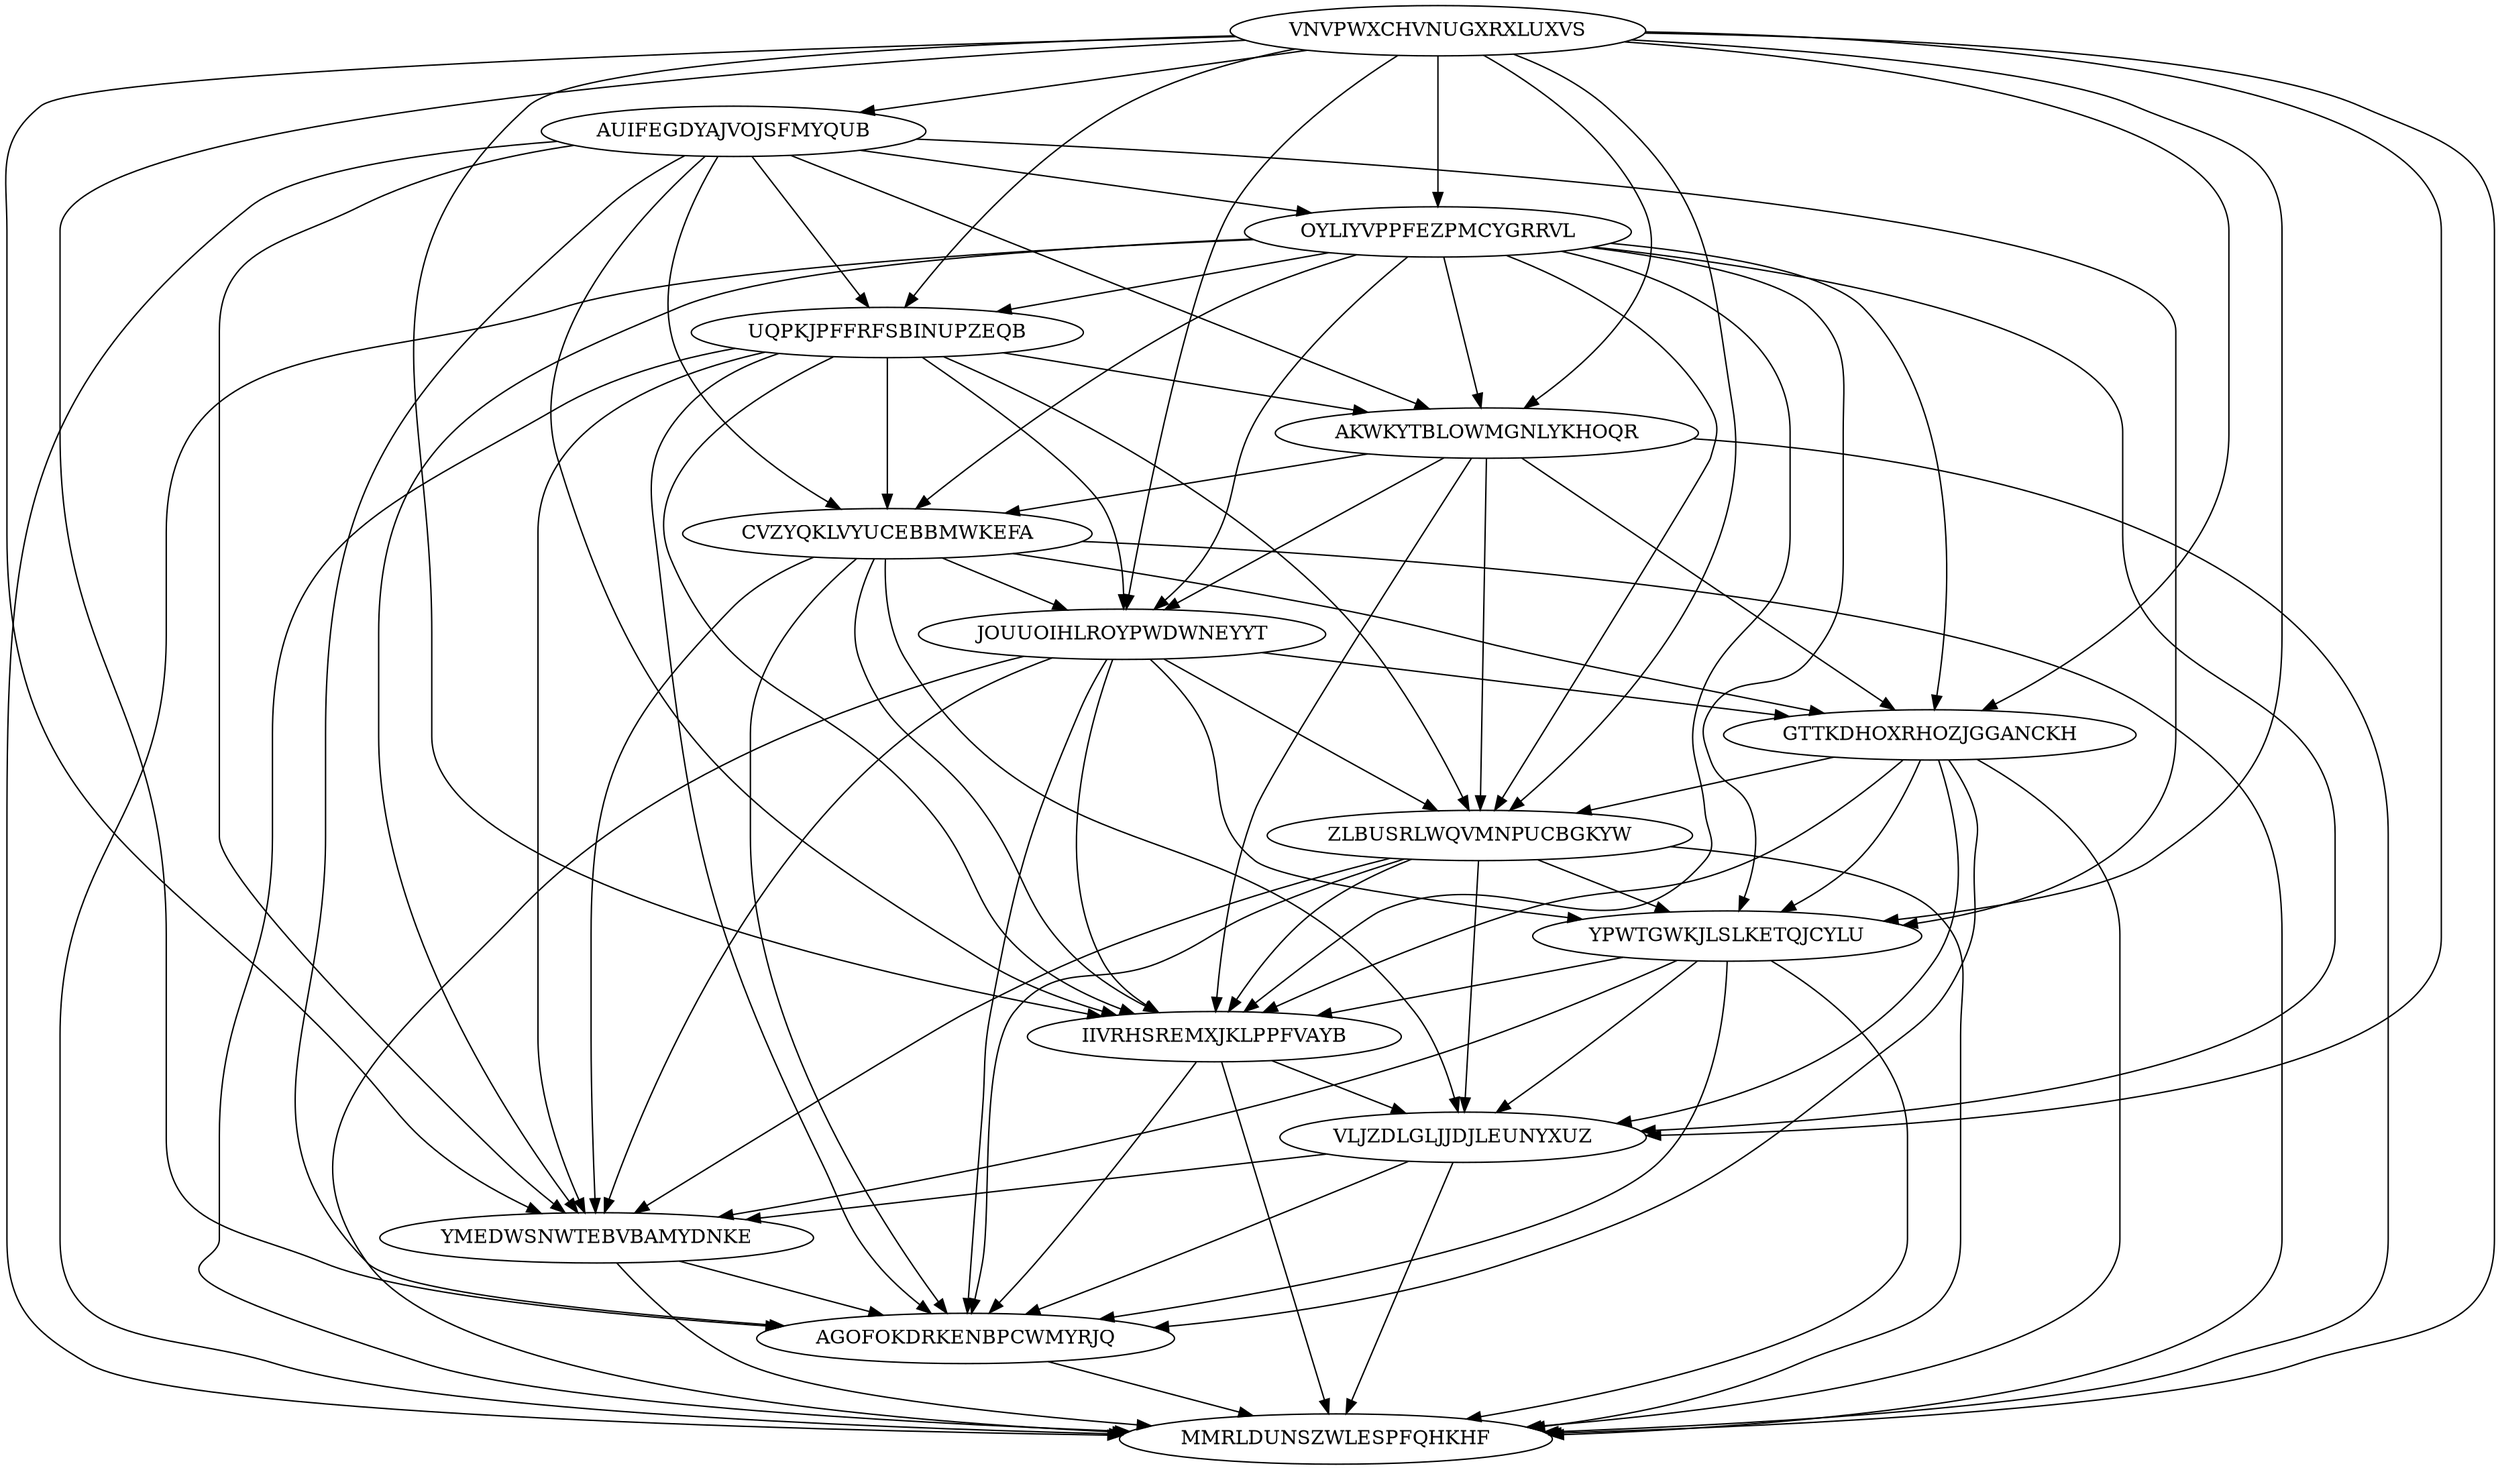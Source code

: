 digraph N15M87 {
	VNVPWXCHVNUGXRXLUXVS	[Weight=12];
	AUIFEGDYAJVOJSFMYQUB	[Weight=11];
	OYLIYVPPFEZPMCYGRRVL	[Weight=10];
	UQPKJPFFRFSBINUPZEQB	[Weight=16];
	AKWKYTBLOWMGNLYKHOQR	[Weight=13];
	CVZYQKLVYUCEBBMWKEFA	[Weight=12];
	JOUUOIHLROYPWDWNEYYT	[Weight=19];
	GTTKDHOXRHOZJGGANCKH	[Weight=10];
	ZLBUSRLWQVMNPUCBGKYW	[Weight=17];
	YPWTGWKJLSLKETQJCYLU	[Weight=11];
	IIVRHSREMXJKLPPFVAYB	[Weight=14];
	VLJZDLGLJJDJLEUNYXUZ	[Weight=14];
	YMEDWSNWTEBVBAMYDNKE	[Weight=18];
	AGOFOKDRKENBPCWMYRJQ	[Weight=18];
	MMRLDUNSZWLESPFQHKHF	[Weight=14];
	OYLIYVPPFEZPMCYGRRVL -> CVZYQKLVYUCEBBMWKEFA [Weight=18];
	ZLBUSRLWQVMNPUCBGKYW -> AGOFOKDRKENBPCWMYRJQ [Weight=18];
	AUIFEGDYAJVOJSFMYQUB -> IIVRHSREMXJKLPPFVAYB [Weight=14];
	IIVRHSREMXJKLPPFVAYB -> AGOFOKDRKENBPCWMYRJQ [Weight=15];
	AKWKYTBLOWMGNLYKHOQR -> ZLBUSRLWQVMNPUCBGKYW [Weight=11];
	OYLIYVPPFEZPMCYGRRVL -> JOUUOIHLROYPWDWNEYYT [Weight=11];
	AUIFEGDYAJVOJSFMYQUB -> UQPKJPFFRFSBINUPZEQB [Weight=12];
	VNVPWXCHVNUGXRXLUXVS -> AGOFOKDRKENBPCWMYRJQ [Weight=11];
	UQPKJPFFRFSBINUPZEQB -> AGOFOKDRKENBPCWMYRJQ [Weight=19];
	JOUUOIHLROYPWDWNEYYT -> IIVRHSREMXJKLPPFVAYB [Weight=19];
	VLJZDLGLJJDJLEUNYXUZ -> AGOFOKDRKENBPCWMYRJQ [Weight=14];
	UQPKJPFFRFSBINUPZEQB -> ZLBUSRLWQVMNPUCBGKYW [Weight=18];
	AGOFOKDRKENBPCWMYRJQ -> MMRLDUNSZWLESPFQHKHF [Weight=18];
	JOUUOIHLROYPWDWNEYYT -> MMRLDUNSZWLESPFQHKHF [Weight=13];
	AUIFEGDYAJVOJSFMYQUB -> OYLIYVPPFEZPMCYGRRVL [Weight=12];
	GTTKDHOXRHOZJGGANCKH -> YPWTGWKJLSLKETQJCYLU [Weight=10];
	VNVPWXCHVNUGXRXLUXVS -> GTTKDHOXRHOZJGGANCKH [Weight=18];
	UQPKJPFFRFSBINUPZEQB -> MMRLDUNSZWLESPFQHKHF [Weight=18];
	VNVPWXCHVNUGXRXLUXVS -> IIVRHSREMXJKLPPFVAYB [Weight=15];
	VNVPWXCHVNUGXRXLUXVS -> YMEDWSNWTEBVBAMYDNKE [Weight=12];
	JOUUOIHLROYPWDWNEYYT -> ZLBUSRLWQVMNPUCBGKYW [Weight=19];
	AKWKYTBLOWMGNLYKHOQR -> JOUUOIHLROYPWDWNEYYT [Weight=17];
	CVZYQKLVYUCEBBMWKEFA -> AGOFOKDRKENBPCWMYRJQ [Weight=13];
	VNVPWXCHVNUGXRXLUXVS -> UQPKJPFFRFSBINUPZEQB [Weight=10];
	VLJZDLGLJJDJLEUNYXUZ -> MMRLDUNSZWLESPFQHKHF [Weight=10];
	ZLBUSRLWQVMNPUCBGKYW -> YMEDWSNWTEBVBAMYDNKE [Weight=12];
	YMEDWSNWTEBVBAMYDNKE -> MMRLDUNSZWLESPFQHKHF [Weight=17];
	IIVRHSREMXJKLPPFVAYB -> MMRLDUNSZWLESPFQHKHF [Weight=14];
	OYLIYVPPFEZPMCYGRRVL -> VLJZDLGLJJDJLEUNYXUZ [Weight=20];
	VNVPWXCHVNUGXRXLUXVS -> YPWTGWKJLSLKETQJCYLU [Weight=20];
	CVZYQKLVYUCEBBMWKEFA -> IIVRHSREMXJKLPPFVAYB [Weight=10];
	GTTKDHOXRHOZJGGANCKH -> VLJZDLGLJJDJLEUNYXUZ [Weight=14];
	UQPKJPFFRFSBINUPZEQB -> CVZYQKLVYUCEBBMWKEFA [Weight=12];
	OYLIYVPPFEZPMCYGRRVL -> MMRLDUNSZWLESPFQHKHF [Weight=10];
	CVZYQKLVYUCEBBMWKEFA -> MMRLDUNSZWLESPFQHKHF [Weight=17];
	AKWKYTBLOWMGNLYKHOQR -> MMRLDUNSZWLESPFQHKHF [Weight=17];
	AKWKYTBLOWMGNLYKHOQR -> CVZYQKLVYUCEBBMWKEFA [Weight=20];
	YPWTGWKJLSLKETQJCYLU -> YMEDWSNWTEBVBAMYDNKE [Weight=17];
	ZLBUSRLWQVMNPUCBGKYW -> YPWTGWKJLSLKETQJCYLU [Weight=10];
	YPWTGWKJLSLKETQJCYLU -> VLJZDLGLJJDJLEUNYXUZ [Weight=11];
	VNVPWXCHVNUGXRXLUXVS -> ZLBUSRLWQVMNPUCBGKYW [Weight=12];
	AUIFEGDYAJVOJSFMYQUB -> CVZYQKLVYUCEBBMWKEFA [Weight=17];
	ZLBUSRLWQVMNPUCBGKYW -> MMRLDUNSZWLESPFQHKHF [Weight=20];
	OYLIYVPPFEZPMCYGRRVL -> YPWTGWKJLSLKETQJCYLU [Weight=16];
	CVZYQKLVYUCEBBMWKEFA -> JOUUOIHLROYPWDWNEYYT [Weight=11];
	YPWTGWKJLSLKETQJCYLU -> AGOFOKDRKENBPCWMYRJQ [Weight=16];
	JOUUOIHLROYPWDWNEYYT -> GTTKDHOXRHOZJGGANCKH [Weight=12];
	AUIFEGDYAJVOJSFMYQUB -> YMEDWSNWTEBVBAMYDNKE [Weight=20];
	VNVPWXCHVNUGXRXLUXVS -> AKWKYTBLOWMGNLYKHOQR [Weight=11];
	CVZYQKLVYUCEBBMWKEFA -> GTTKDHOXRHOZJGGANCKH [Weight=18];
	VNVPWXCHVNUGXRXLUXVS -> JOUUOIHLROYPWDWNEYYT [Weight=15];
	AUIFEGDYAJVOJSFMYQUB -> MMRLDUNSZWLESPFQHKHF [Weight=12];
	OYLIYVPPFEZPMCYGRRVL -> UQPKJPFFRFSBINUPZEQB [Weight=19];
	AUIFEGDYAJVOJSFMYQUB -> AKWKYTBLOWMGNLYKHOQR [Weight=20];
	VLJZDLGLJJDJLEUNYXUZ -> YMEDWSNWTEBVBAMYDNKE [Weight=20];
	UQPKJPFFRFSBINUPZEQB -> JOUUOIHLROYPWDWNEYYT [Weight=13];
	OYLIYVPPFEZPMCYGRRVL -> GTTKDHOXRHOZJGGANCKH [Weight=18];
	JOUUOIHLROYPWDWNEYYT -> YPWTGWKJLSLKETQJCYLU [Weight=12];
	ZLBUSRLWQVMNPUCBGKYW -> VLJZDLGLJJDJLEUNYXUZ [Weight=15];
	AKWKYTBLOWMGNLYKHOQR -> IIVRHSREMXJKLPPFVAYB [Weight=13];
	GTTKDHOXRHOZJGGANCKH -> IIVRHSREMXJKLPPFVAYB [Weight=13];
	OYLIYVPPFEZPMCYGRRVL -> AKWKYTBLOWMGNLYKHOQR [Weight=13];
	YPWTGWKJLSLKETQJCYLU -> MMRLDUNSZWLESPFQHKHF [Weight=13];
	GTTKDHOXRHOZJGGANCKH -> ZLBUSRLWQVMNPUCBGKYW [Weight=12];
	VNVPWXCHVNUGXRXLUXVS -> OYLIYVPPFEZPMCYGRRVL [Weight=11];
	YMEDWSNWTEBVBAMYDNKE -> AGOFOKDRKENBPCWMYRJQ [Weight=11];
	GTTKDHOXRHOZJGGANCKH -> AGOFOKDRKENBPCWMYRJQ [Weight=15];
	OYLIYVPPFEZPMCYGRRVL -> IIVRHSREMXJKLPPFVAYB [Weight=12];
	VNVPWXCHVNUGXRXLUXVS -> MMRLDUNSZWLESPFQHKHF [Weight=20];
	VNVPWXCHVNUGXRXLUXVS -> AUIFEGDYAJVOJSFMYQUB [Weight=14];
	UQPKJPFFRFSBINUPZEQB -> YMEDWSNWTEBVBAMYDNKE [Weight=12];
	GTTKDHOXRHOZJGGANCKH -> MMRLDUNSZWLESPFQHKHF [Weight=18];
	JOUUOIHLROYPWDWNEYYT -> AGOFOKDRKENBPCWMYRJQ [Weight=20];
	CVZYQKLVYUCEBBMWKEFA -> YMEDWSNWTEBVBAMYDNKE [Weight=10];
	AUIFEGDYAJVOJSFMYQUB -> YPWTGWKJLSLKETQJCYLU [Weight=18];
	UQPKJPFFRFSBINUPZEQB -> IIVRHSREMXJKLPPFVAYB [Weight=12];
	CVZYQKLVYUCEBBMWKEFA -> VLJZDLGLJJDJLEUNYXUZ [Weight=15];
	JOUUOIHLROYPWDWNEYYT -> YMEDWSNWTEBVBAMYDNKE [Weight=15];
	UQPKJPFFRFSBINUPZEQB -> AKWKYTBLOWMGNLYKHOQR [Weight=12];
	OYLIYVPPFEZPMCYGRRVL -> ZLBUSRLWQVMNPUCBGKYW [Weight=20];
	ZLBUSRLWQVMNPUCBGKYW -> IIVRHSREMXJKLPPFVAYB [Weight=17];
	AKWKYTBLOWMGNLYKHOQR -> GTTKDHOXRHOZJGGANCKH [Weight=15];
	AUIFEGDYAJVOJSFMYQUB -> AGOFOKDRKENBPCWMYRJQ [Weight=13];
	VNVPWXCHVNUGXRXLUXVS -> VLJZDLGLJJDJLEUNYXUZ [Weight=10];
	YPWTGWKJLSLKETQJCYLU -> IIVRHSREMXJKLPPFVAYB [Weight=19];
	IIVRHSREMXJKLPPFVAYB -> VLJZDLGLJJDJLEUNYXUZ [Weight=11];
	OYLIYVPPFEZPMCYGRRVL -> YMEDWSNWTEBVBAMYDNKE [Weight=19];
}
